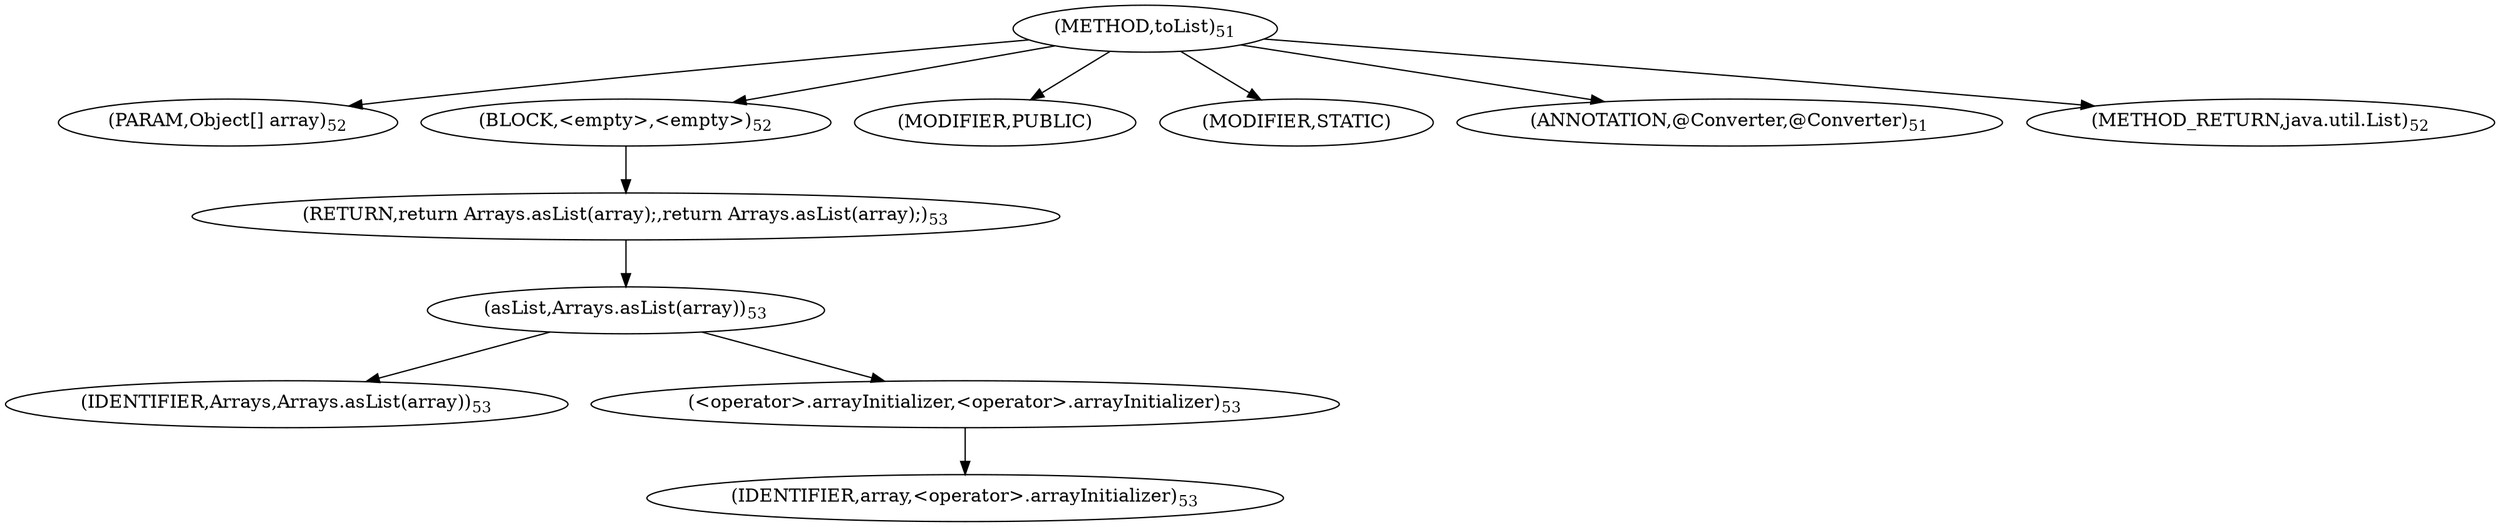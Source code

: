 digraph "toList" {  
"43" [label = <(METHOD,toList)<SUB>51</SUB>> ]
"44" [label = <(PARAM,Object[] array)<SUB>52</SUB>> ]
"45" [label = <(BLOCK,&lt;empty&gt;,&lt;empty&gt;)<SUB>52</SUB>> ]
"46" [label = <(RETURN,return Arrays.asList(array);,return Arrays.asList(array);)<SUB>53</SUB>> ]
"47" [label = <(asList,Arrays.asList(array))<SUB>53</SUB>> ]
"48" [label = <(IDENTIFIER,Arrays,Arrays.asList(array))<SUB>53</SUB>> ]
"49" [label = <(&lt;operator&gt;.arrayInitializer,&lt;operator&gt;.arrayInitializer)<SUB>53</SUB>> ]
"50" [label = <(IDENTIFIER,array,&lt;operator&gt;.arrayInitializer)<SUB>53</SUB>> ]
"51" [label = <(MODIFIER,PUBLIC)> ]
"52" [label = <(MODIFIER,STATIC)> ]
"53" [label = <(ANNOTATION,@Converter,@Converter)<SUB>51</SUB>> ]
"54" [label = <(METHOD_RETURN,java.util.List)<SUB>52</SUB>> ]
  "43" -> "44" 
  "43" -> "45" 
  "43" -> "51" 
  "43" -> "52" 
  "43" -> "53" 
  "43" -> "54" 
  "45" -> "46" 
  "46" -> "47" 
  "47" -> "48" 
  "47" -> "49" 
  "49" -> "50" 
}
